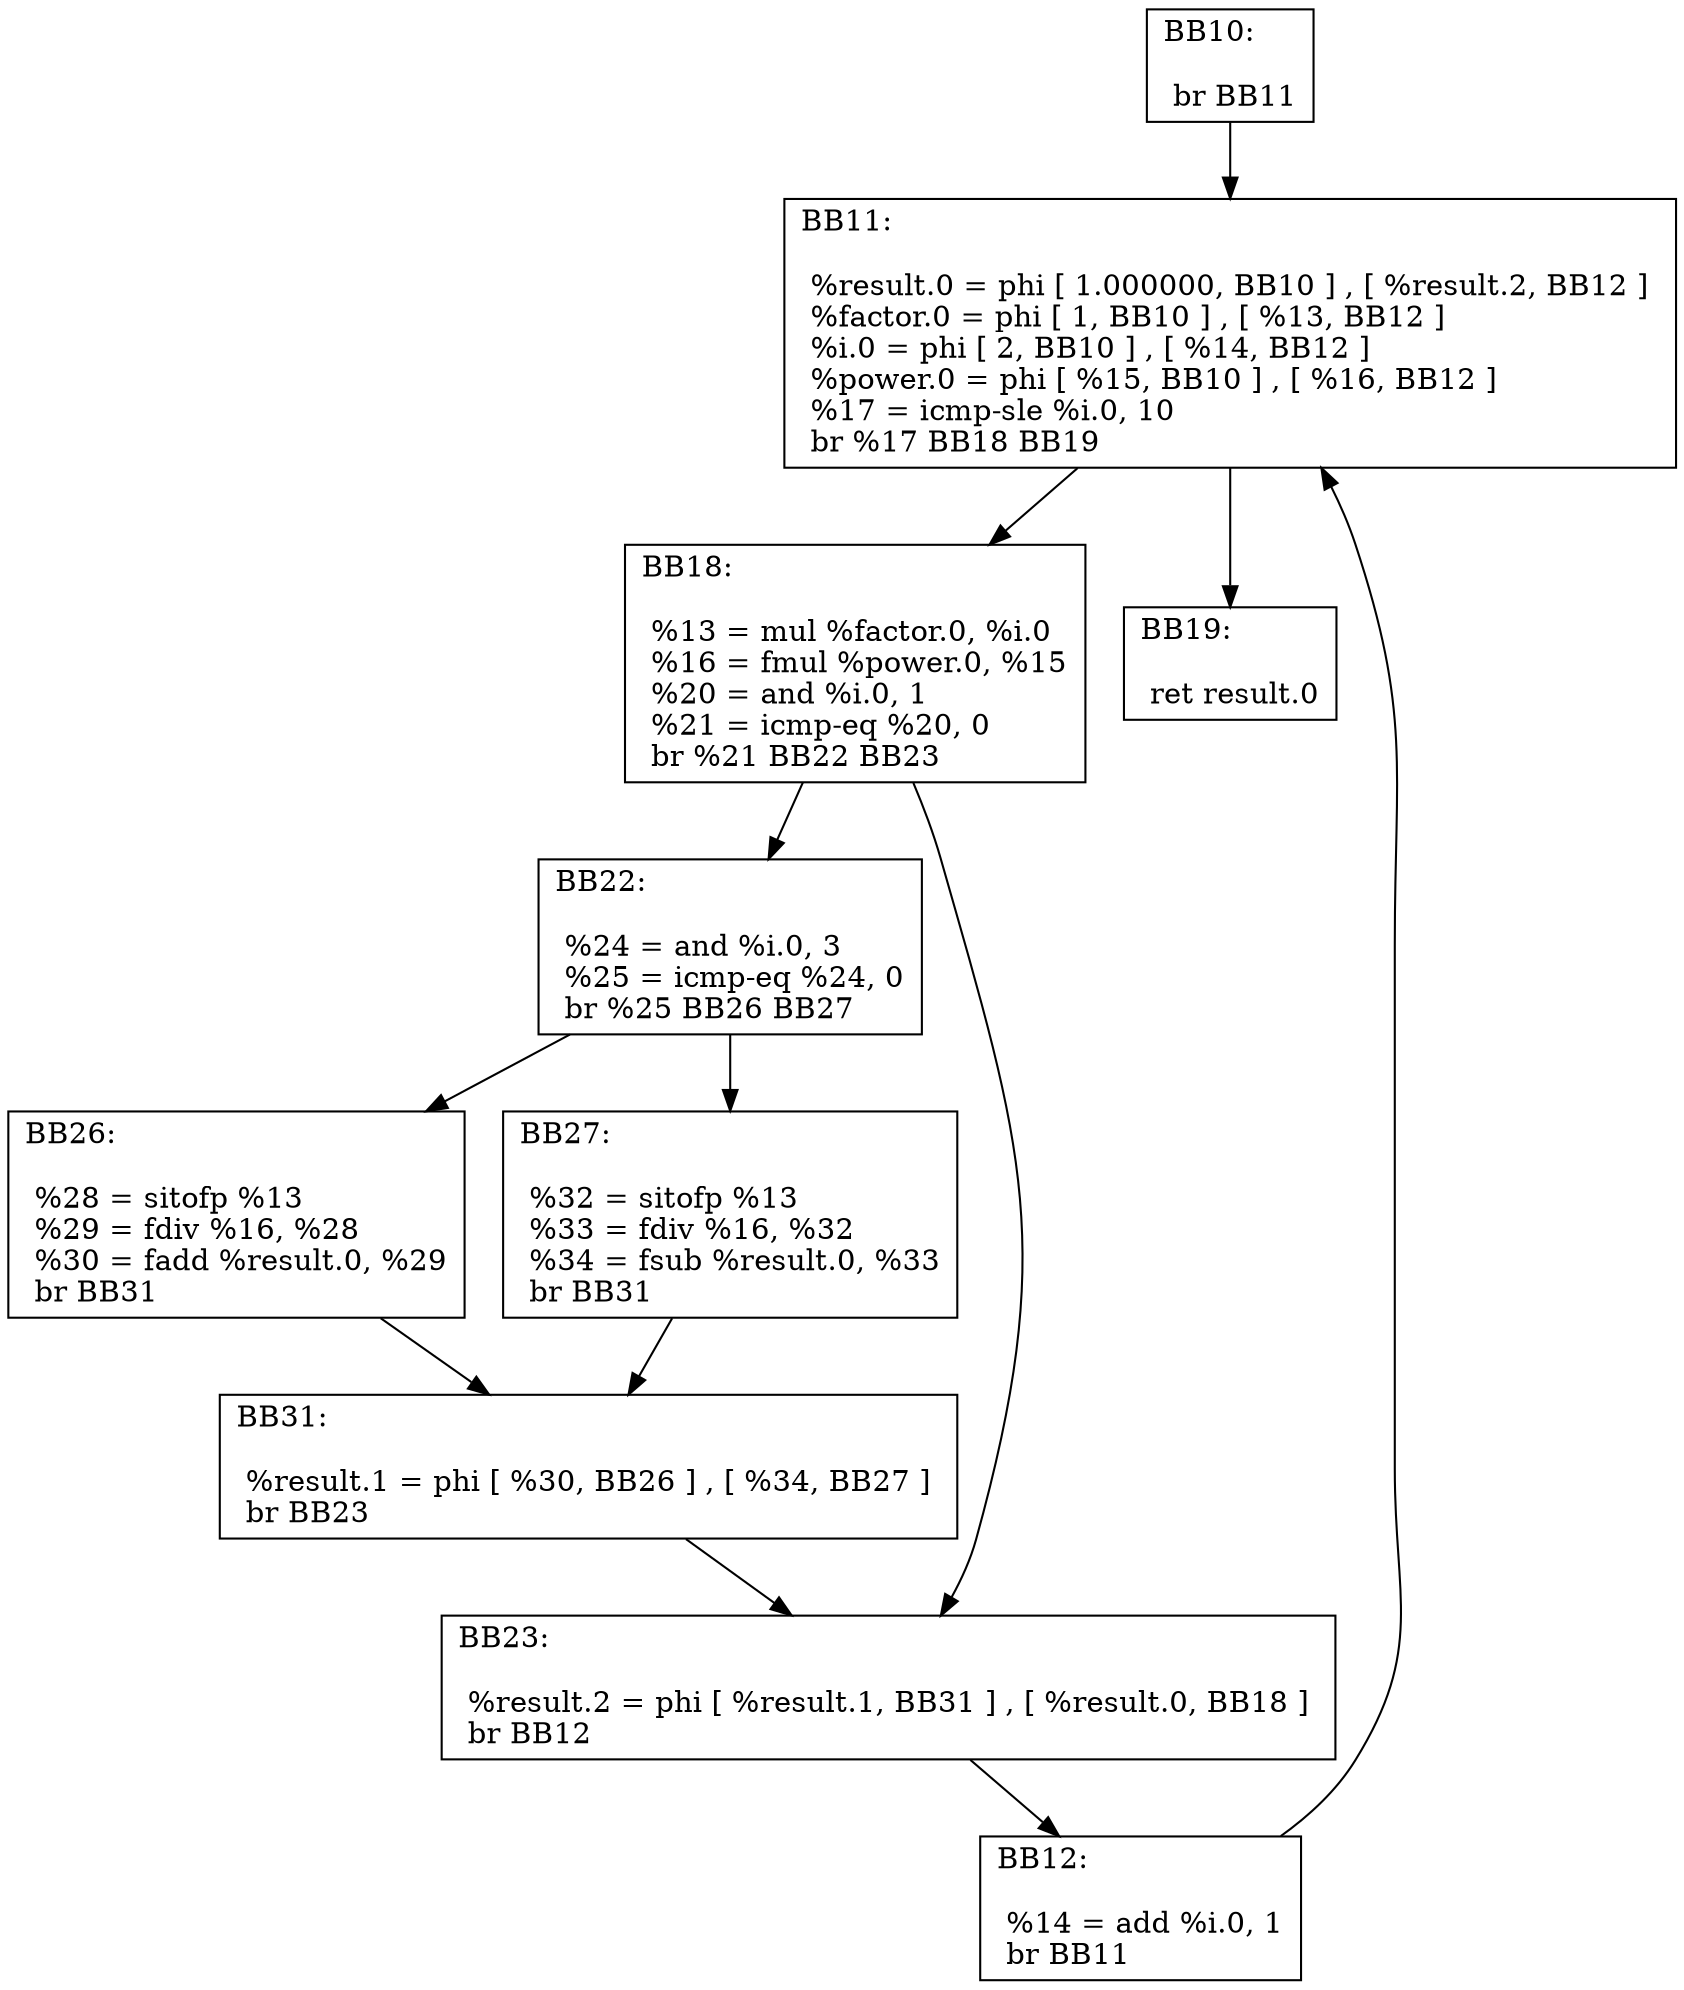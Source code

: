 digraph "CFG for 'Cos' function" {
BB10 [shape=record,
    label="{BB10:\l\l
             br BB11\l
             }"];
BB10 -> BB11
BB11 [shape=record,
    label="{BB11:\l\l
             %result.0 = phi [ 1.000000, BB10 ] , [ %result.2, BB12 ] \l
             %factor.0 = phi [ 1, BB10 ] , [ %13, BB12 ] \l
             %i.0 = phi [ 2, BB10 ] , [ %14, BB12 ] \l
             %power.0 = phi [ %15, BB10 ] , [ %16, BB12 ] \l
             %17 = icmp-sle %i.0, 10\l
             br %17 BB18 BB19\l
             }"];
BB11 -> BB18
BB11 -> BB19
BB18 [shape=record,
    label="{BB18:\l\l
             %13 = mul %factor.0, %i.0\l
             %16 = fmul %power.0, %15\l
             %20 = and %i.0, 1\l
             %21 = icmp-eq %20, 0\l
             br %21 BB22 BB23\l
             }"];
BB18 -> BB22
BB18 -> BB23
BB22 [shape=record,
    label="{BB22:\l\l
             %24 = and %i.0, 3\l
             %25 = icmp-eq %24, 0\l
             br %25 BB26 BB27\l
             }"];
BB22 -> BB26
BB22 -> BB27
BB26 [shape=record,
    label="{BB26:\l\l
             %28 = sitofp %13\l
             %29 = fdiv %16, %28\l
             %30 = fadd %result.0, %29\l
             br BB31\l
             }"];
BB26 -> BB31
BB27 [shape=record,
    label="{BB27:\l\l
             %32 = sitofp %13\l
             %33 = fdiv %16, %32\l
             %34 = fsub %result.0, %33\l
             br BB31\l
             }"];
BB27 -> BB31
BB31 [shape=record,
    label="{BB31:\l\l
             %result.1 = phi [ %30, BB26 ] , [ %34, BB27 ] \l
             br BB23\l
             }"];
BB31 -> BB23
BB23 [shape=record,
    label="{BB23:\l\l
             %result.2 = phi [ %result.1, BB31 ] , [ %result.0, BB18 ] \l
             br BB12\l
             }"];
BB23 -> BB12
BB12 [shape=record,
    label="{BB12:\l\l
             %14 = add %i.0, 1\l
             br BB11\l
             }"];
BB12 -> BB11
BB19 [shape=record,
    label="{BB19:\l\l
             ret result.0\l
             }"];
}